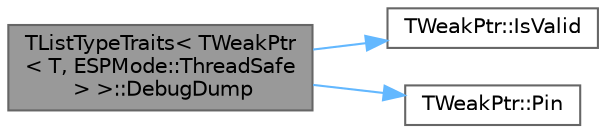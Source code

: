 digraph "TListTypeTraits&lt; TWeakPtr&lt; T, ESPMode::ThreadSafe &gt; &gt;::DebugDump"
{
 // INTERACTIVE_SVG=YES
 // LATEX_PDF_SIZE
  bgcolor="transparent";
  edge [fontname=Helvetica,fontsize=10,labelfontname=Helvetica,labelfontsize=10];
  node [fontname=Helvetica,fontsize=10,shape=box,height=0.2,width=0.4];
  rankdir="LR";
  Node1 [id="Node000001",label="TListTypeTraits\< TWeakPtr\l\< T, ESPMode::ThreadSafe\l \> \>::DebugDump",height=0.2,width=0.4,color="gray40", fillcolor="grey60", style="filled", fontcolor="black",tooltip=" "];
  Node1 -> Node2 [id="edge1_Node000001_Node000002",color="steelblue1",style="solid",tooltip=" "];
  Node2 [id="Node000002",label="TWeakPtr::IsValid",height=0.2,width=0.4,color="grey40", fillcolor="white", style="filled",URL="$da/d84/classTWeakPtr.html#a9c3d7d467374ed843c6dca871fc9b777",tooltip="Checks to see if this weak pointer actually has a valid reference to an object."];
  Node1 -> Node3 [id="edge2_Node000001_Node000003",color="steelblue1",style="solid",tooltip=" "];
  Node3 [id="Node000003",label="TWeakPtr::Pin",height=0.2,width=0.4,color="grey40", fillcolor="white", style="filled",URL="$da/d84/classTWeakPtr.html#a6c47ad47977109111aabd164077af6bd",tooltip="Converts this weak pointer to a shared pointer that you can use to access the object (if it hasn't ex..."];
}
